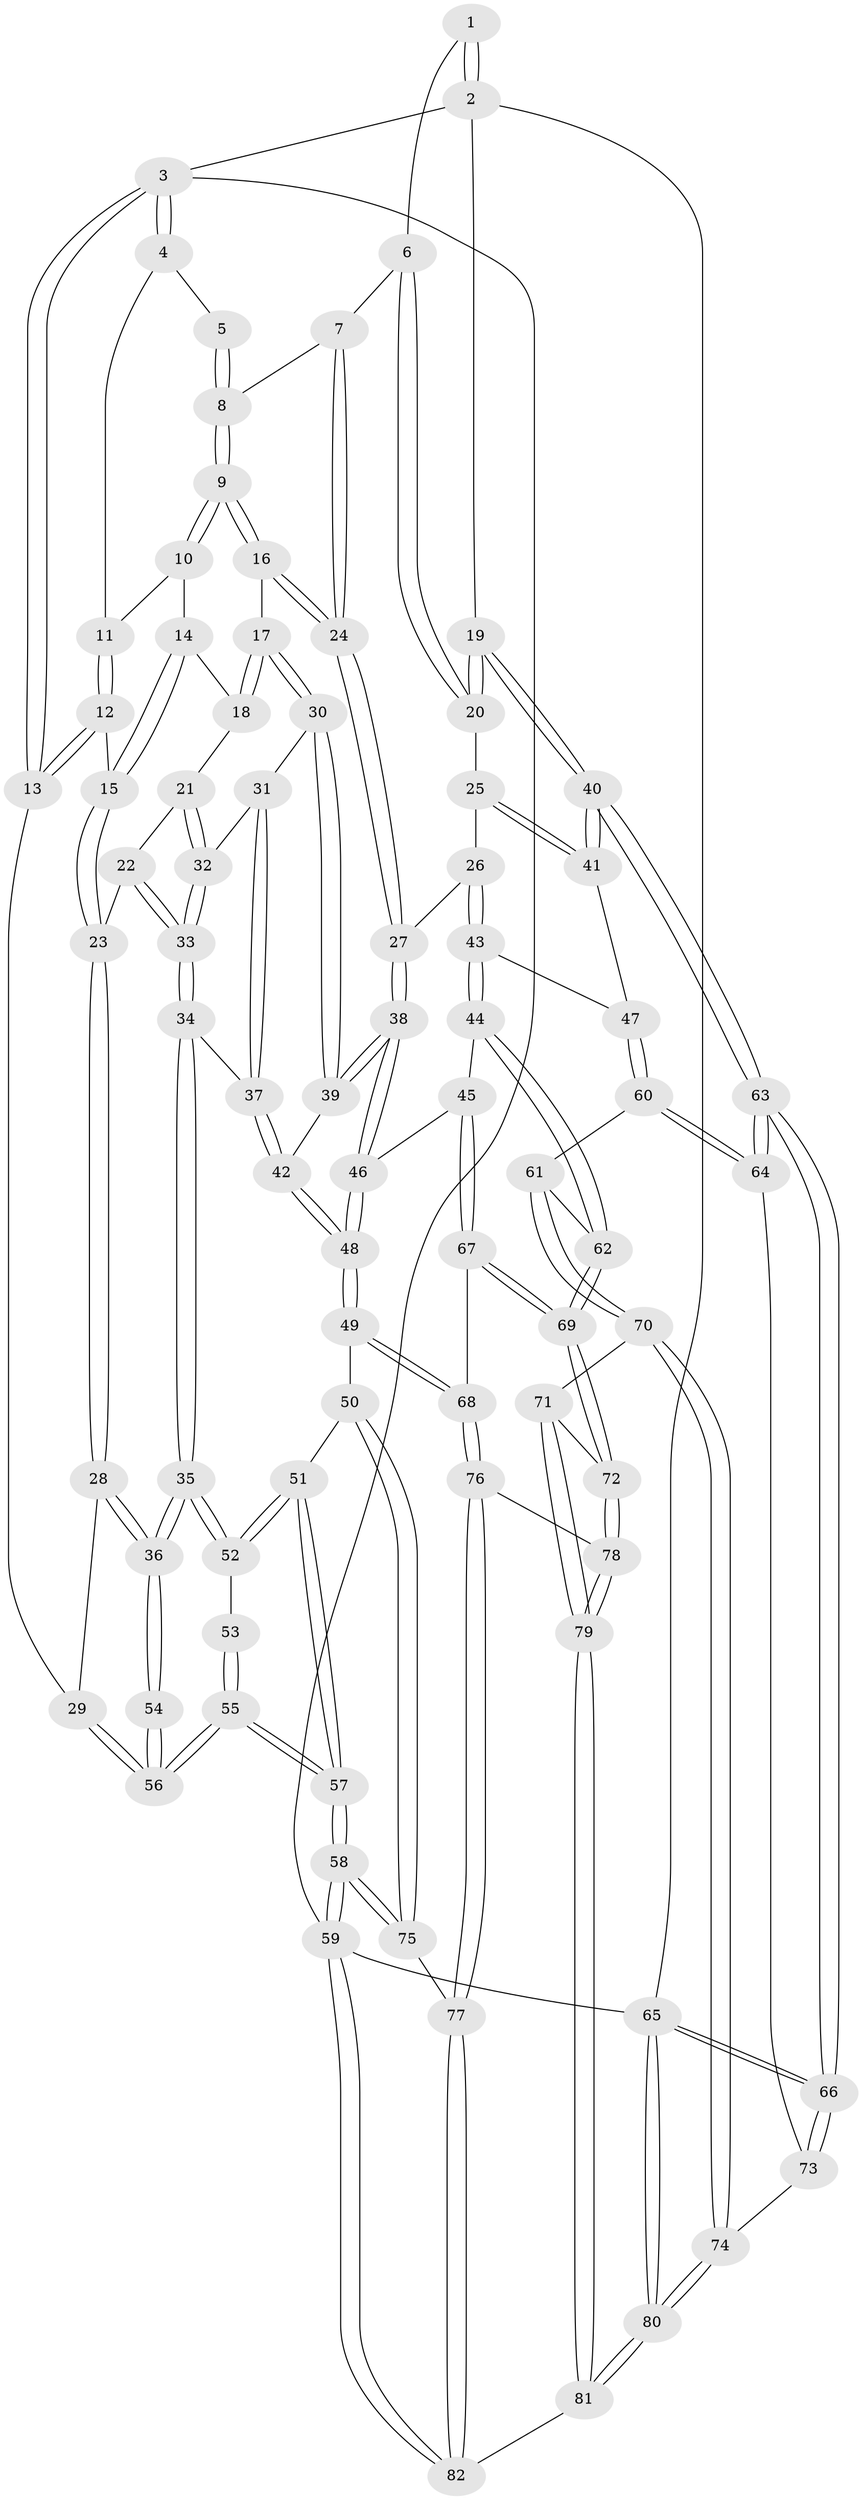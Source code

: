 // Generated by graph-tools (version 1.1) at 2025/38/03/09/25 02:38:53]
// undirected, 82 vertices, 202 edges
graph export_dot {
graph [start="1"]
  node [color=gray90,style=filled];
  1 [pos="+0.9672601177652792+0"];
  2 [pos="+1+0"];
  3 [pos="+0+0"];
  4 [pos="+0.4084592414536792+0"];
  5 [pos="+0.6409253248120719+0"];
  6 [pos="+0.8113290521228546+0.1205436934679284"];
  7 [pos="+0.732948113618597+0.15351847882709085"];
  8 [pos="+0.6672698006190575+0.138613908627323"];
  9 [pos="+0.5481968998924737+0.15587729138281453"];
  10 [pos="+0.4704706170830283+0.044748467927879544"];
  11 [pos="+0.40982835510610627+0"];
  12 [pos="+0.2531797292363621+0.17185423366864397"];
  13 [pos="+0+0"];
  14 [pos="+0.3766655366170263+0.20247230824013276"];
  15 [pos="+0.2540873845246941+0.20626991036170844"];
  16 [pos="+0.5432834124649576+0.19120921774120597"];
  17 [pos="+0.507867970561365+0.2646014155828363"];
  18 [pos="+0.3861723319985633+0.21435237674961785"];
  19 [pos="+1+0.25747415945682006"];
  20 [pos="+0.883145384701207+0.22765626802283984"];
  21 [pos="+0.37811507622204404+0.2841689046083528"];
  22 [pos="+0.24999435272979975+0.23047950657683194"];
  23 [pos="+0.24668487747908416+0.22368910952049226"];
  24 [pos="+0.7021452564670939+0.30892872819284767"];
  25 [pos="+0.8508259192666419+0.2969996789662738"];
  26 [pos="+0.8056729763363113+0.34716442065324543"];
  27 [pos="+0.7035662153616852+0.3162761288852685"];
  28 [pos="+0.11840459341427124+0.2614117256576249"];
  29 [pos="+0+0.13275981228040082"];
  30 [pos="+0.504298550708914+0.28950282171031194"];
  31 [pos="+0.3937997206762412+0.304893897852708"];
  32 [pos="+0.39042634854882413+0.30352285863434886"];
  33 [pos="+0.2804304614343388+0.3554398646923827"];
  34 [pos="+0.2790632091497325+0.3690921682288775"];
  35 [pos="+0.20072303795209204+0.4733174984705096"];
  36 [pos="+0.1573318533511468+0.424465600751046"];
  37 [pos="+0.3880265393610021+0.4019135563367449"];
  38 [pos="+0.5908089272788855+0.42467221904537383"];
  39 [pos="+0.5257573264072646+0.3546578636172395"];
  40 [pos="+1+0.4137502781739148"];
  41 [pos="+1+0.4320856240155684"];
  42 [pos="+0.3945659462499736+0.4077394186416491"];
  43 [pos="+0.8279792993284663+0.4313029966923039"];
  44 [pos="+0.7486712218668203+0.5547059225440844"];
  45 [pos="+0.6636768188181141+0.5200543788883067"];
  46 [pos="+0.5940684583326084+0.46223027959680274"];
  47 [pos="+0.9864729711818838+0.44687288870374586"];
  48 [pos="+0.3971277791528243+0.5969032801235815"];
  49 [pos="+0.3578685213966661+0.6496629360634872"];
  50 [pos="+0.30752892445262514+0.6572571424580503"];
  51 [pos="+0.22748024205225068+0.6306994864716936"];
  52 [pos="+0.20439487314244775+0.531177238520236"];
  53 [pos="+0.03987611923485875+0.47605534219182305"];
  54 [pos="+0.003880698380758914+0.3927812680017171"];
  55 [pos="+0+0.7236678319788008"];
  56 [pos="+0+0.2669833897527344"];
  57 [pos="+0+0.8335813078800826"];
  58 [pos="+0+1"];
  59 [pos="+0+1"];
  60 [pos="+0.8503395305316743+0.6396521736168983"];
  61 [pos="+0.798471285015451+0.6146136289432187"];
  62 [pos="+0.7648520482605262+0.5851571998561318"];
  63 [pos="+1+0.7298880929028709"];
  64 [pos="+0.9221620048140087+0.7110038706681331"];
  65 [pos="+1+1"];
  66 [pos="+1+1"];
  67 [pos="+0.5315012589914357+0.7440456350936147"];
  68 [pos="+0.49681492272367855+0.7400188589645939"];
  69 [pos="+0.5871396844715777+0.766966125240923"];
  70 [pos="+0.6940654025984103+0.826272087610295"];
  71 [pos="+0.6368299319405034+0.8111542602966727"];
  72 [pos="+0.6196523117021262+0.7998870470151056"];
  73 [pos="+0.8255682787998982+0.852643181114119"];
  74 [pos="+0.7840465164947378+0.8870828009594539"];
  75 [pos="+0.30235936046087913+0.8421801086582712"];
  76 [pos="+0.4624741685867796+0.905748908225307"];
  77 [pos="+0.35842607579934505+1"];
  78 [pos="+0.5385196233505288+0.9293805974256916"];
  79 [pos="+0.5973845343445876+1"];
  80 [pos="+0.7898257524750086+1"];
  81 [pos="+0.638141310596194+1"];
  82 [pos="+0.3310925277504577+1"];
  1 -- 2;
  1 -- 2;
  1 -- 6;
  2 -- 3;
  2 -- 19;
  2 -- 65;
  3 -- 4;
  3 -- 4;
  3 -- 13;
  3 -- 13;
  3 -- 59;
  4 -- 5;
  4 -- 11;
  5 -- 8;
  5 -- 8;
  6 -- 7;
  6 -- 20;
  6 -- 20;
  7 -- 8;
  7 -- 24;
  7 -- 24;
  8 -- 9;
  8 -- 9;
  9 -- 10;
  9 -- 10;
  9 -- 16;
  9 -- 16;
  10 -- 11;
  10 -- 14;
  11 -- 12;
  11 -- 12;
  12 -- 13;
  12 -- 13;
  12 -- 15;
  13 -- 29;
  14 -- 15;
  14 -- 15;
  14 -- 18;
  15 -- 23;
  15 -- 23;
  16 -- 17;
  16 -- 24;
  16 -- 24;
  17 -- 18;
  17 -- 18;
  17 -- 30;
  17 -- 30;
  18 -- 21;
  19 -- 20;
  19 -- 20;
  19 -- 40;
  19 -- 40;
  20 -- 25;
  21 -- 22;
  21 -- 32;
  21 -- 32;
  22 -- 23;
  22 -- 33;
  22 -- 33;
  23 -- 28;
  23 -- 28;
  24 -- 27;
  24 -- 27;
  25 -- 26;
  25 -- 41;
  25 -- 41;
  26 -- 27;
  26 -- 43;
  26 -- 43;
  27 -- 38;
  27 -- 38;
  28 -- 29;
  28 -- 36;
  28 -- 36;
  29 -- 56;
  29 -- 56;
  30 -- 31;
  30 -- 39;
  30 -- 39;
  31 -- 32;
  31 -- 37;
  31 -- 37;
  32 -- 33;
  32 -- 33;
  33 -- 34;
  33 -- 34;
  34 -- 35;
  34 -- 35;
  34 -- 37;
  35 -- 36;
  35 -- 36;
  35 -- 52;
  35 -- 52;
  36 -- 54;
  36 -- 54;
  37 -- 42;
  37 -- 42;
  38 -- 39;
  38 -- 39;
  38 -- 46;
  38 -- 46;
  39 -- 42;
  40 -- 41;
  40 -- 41;
  40 -- 63;
  40 -- 63;
  41 -- 47;
  42 -- 48;
  42 -- 48;
  43 -- 44;
  43 -- 44;
  43 -- 47;
  44 -- 45;
  44 -- 62;
  44 -- 62;
  45 -- 46;
  45 -- 67;
  45 -- 67;
  46 -- 48;
  46 -- 48;
  47 -- 60;
  47 -- 60;
  48 -- 49;
  48 -- 49;
  49 -- 50;
  49 -- 68;
  49 -- 68;
  50 -- 51;
  50 -- 75;
  50 -- 75;
  51 -- 52;
  51 -- 52;
  51 -- 57;
  51 -- 57;
  52 -- 53;
  53 -- 55;
  53 -- 55;
  54 -- 56;
  54 -- 56;
  55 -- 56;
  55 -- 56;
  55 -- 57;
  55 -- 57;
  57 -- 58;
  57 -- 58;
  58 -- 59;
  58 -- 59;
  58 -- 75;
  58 -- 75;
  59 -- 82;
  59 -- 82;
  59 -- 65;
  60 -- 61;
  60 -- 64;
  60 -- 64;
  61 -- 62;
  61 -- 70;
  61 -- 70;
  62 -- 69;
  62 -- 69;
  63 -- 64;
  63 -- 64;
  63 -- 66;
  63 -- 66;
  64 -- 73;
  65 -- 66;
  65 -- 66;
  65 -- 80;
  65 -- 80;
  66 -- 73;
  66 -- 73;
  67 -- 68;
  67 -- 69;
  67 -- 69;
  68 -- 76;
  68 -- 76;
  69 -- 72;
  69 -- 72;
  70 -- 71;
  70 -- 74;
  70 -- 74;
  71 -- 72;
  71 -- 79;
  71 -- 79;
  72 -- 78;
  72 -- 78;
  73 -- 74;
  74 -- 80;
  74 -- 80;
  75 -- 77;
  76 -- 77;
  76 -- 77;
  76 -- 78;
  77 -- 82;
  77 -- 82;
  78 -- 79;
  78 -- 79;
  79 -- 81;
  79 -- 81;
  80 -- 81;
  80 -- 81;
  81 -- 82;
}
